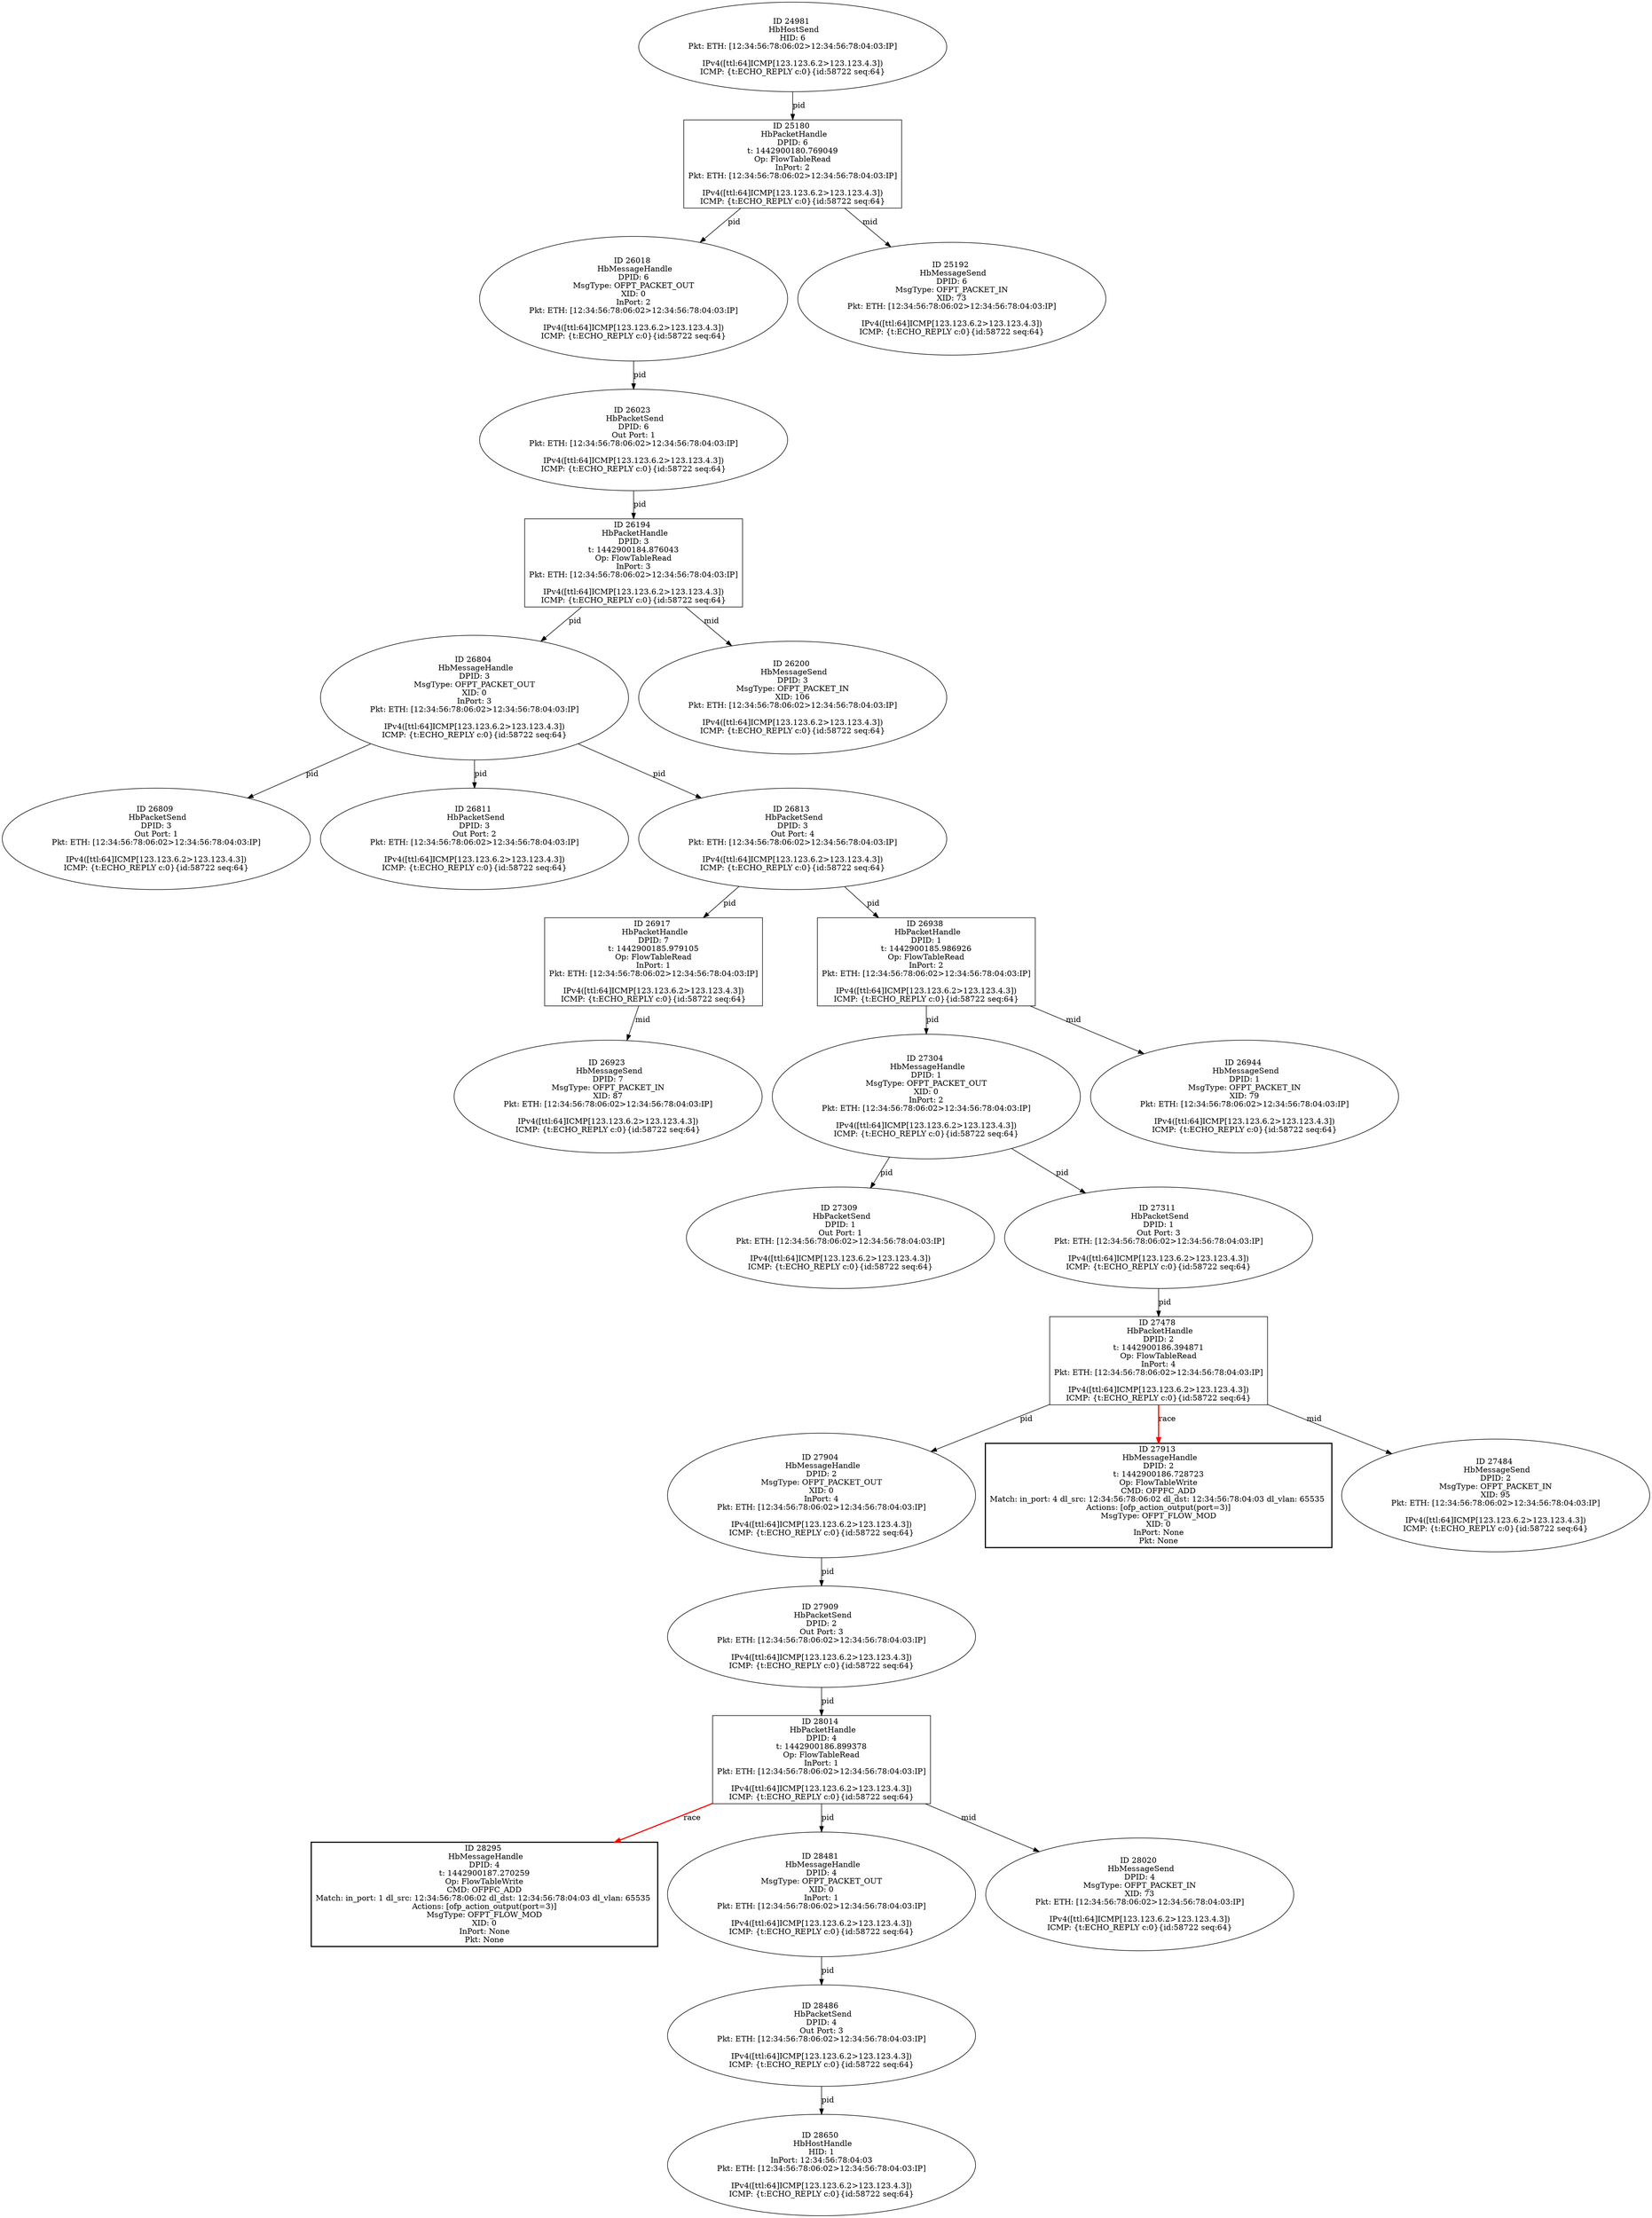 strict digraph G {
27904 [shape=oval, event=<hb_events.HbMessageHandle object at 0x10daf8110>, label="ID 27904 
 HbMessageHandle
DPID: 2
MsgType: OFPT_PACKET_OUT
XID: 0
InPort: 4
Pkt: ETH: [12:34:56:78:06:02>12:34:56:78:04:03:IP]

IPv4([ttl:64]ICMP[123.123.6.2>123.123.4.3])
ICMP: {t:ECHO_REPLY c:0}{id:58722 seq:64}"];
27909 [shape=oval, event=<hb_events.HbPacketSend object at 0x10daf8610>, label="ID 27909 
 HbPacketSend
DPID: 2
Out Port: 3
Pkt: ETH: [12:34:56:78:06:02>12:34:56:78:04:03:IP]

IPv4([ttl:64]ICMP[123.123.6.2>123.123.4.3])
ICMP: {t:ECHO_REPLY c:0}{id:58722 seq:64}"];
28295 [shape=box, style=bold, event=<hb_events.HbMessageHandle object at 0x10dbeffd0>, label="ID 28295 
 HbMessageHandle
DPID: 4
t: 1442900187.270259
Op: FlowTableWrite
CMD: OFPFC_ADD
Match: in_port: 1 dl_src: 12:34:56:78:06:02 dl_dst: 12:34:56:78:04:03 dl_vlan: 65535 
Actions: [ofp_action_output(port=3)]
MsgType: OFPT_FLOW_MOD
XID: 0
InPort: None
Pkt: None"];
27913 [shape=box, style=bold, event=<hb_events.HbMessageHandle object at 0x10daf89d0>, label="ID 27913 
 HbMessageHandle
DPID: 2
t: 1442900186.728723
Op: FlowTableWrite
CMD: OFPFC_ADD
Match: in_port: 4 dl_src: 12:34:56:78:06:02 dl_dst: 12:34:56:78:04:03 dl_vlan: 65535 
Actions: [ofp_action_output(port=3)]
MsgType: OFPT_FLOW_MOD
XID: 0
InPort: None
Pkt: None"];
24981 [shape=oval, event=<hb_events.HbHostSend object at 0x10d4130d0>, label="ID 24981 
 HbHostSend
HID: 6
Pkt: ETH: [12:34:56:78:06:02>12:34:56:78:04:03:IP]

IPv4([ttl:64]ICMP[123.123.6.2>123.123.4.3])
ICMP: {t:ECHO_REPLY c:0}{id:58722 seq:64}"];
26018 [shape=oval, event=<hb_events.HbMessageHandle object at 0x10d7d0290>, label="ID 26018 
 HbMessageHandle
DPID: 6
MsgType: OFPT_PACKET_OUT
XID: 0
InPort: 2
Pkt: ETH: [12:34:56:78:06:02>12:34:56:78:04:03:IP]

IPv4([ttl:64]ICMP[123.123.6.2>123.123.4.3])
ICMP: {t:ECHO_REPLY c:0}{id:58722 seq:64}"];
26917 [shape=box, event=<hb_events.HbPacketHandle object at 0x10d9397d0>, label="ID 26917 
 HbPacketHandle
DPID: 7
t: 1442900185.979105
Op: FlowTableRead
InPort: 1
Pkt: ETH: [12:34:56:78:06:02>12:34:56:78:04:03:IP]

IPv4([ttl:64]ICMP[123.123.6.2>123.123.4.3])
ICMP: {t:ECHO_REPLY c:0}{id:58722 seq:64}"];
26023 [shape=oval, event=<hb_events.HbPacketSend object at 0x10d7d0cd0>, label="ID 26023 
 HbPacketSend
DPID: 6
Out Port: 1
Pkt: ETH: [12:34:56:78:06:02>12:34:56:78:04:03:IP]

IPv4([ttl:64]ICMP[123.123.6.2>123.123.4.3])
ICMP: {t:ECHO_REPLY c:0}{id:58722 seq:64}"];
27304 [shape=oval, event=<hb_events.HbMessageHandle object at 0x10d9d6490>, label="ID 27304 
 HbMessageHandle
DPID: 1
MsgType: OFPT_PACKET_OUT
XID: 0
InPort: 2
Pkt: ETH: [12:34:56:78:06:02>12:34:56:78:04:03:IP]

IPv4([ttl:64]ICMP[123.123.6.2>123.123.4.3])
ICMP: {t:ECHO_REPLY c:0}{id:58722 seq:64}"];
27484 [shape=oval, event=<hb_events.HbMessageSend object at 0x10da1e710>, label="ID 27484 
 HbMessageSend
DPID: 2
MsgType: OFPT_PACKET_IN
XID: 95
Pkt: ETH: [12:34:56:78:06:02>12:34:56:78:04:03:IP]

IPv4([ttl:64]ICMP[123.123.6.2>123.123.4.3])
ICMP: {t:ECHO_REPLY c:0}{id:58722 seq:64}"];
26923 [shape=oval, event=<hb_events.HbMessageSend object at 0x10d93f2d0>, label="ID 26923 
 HbMessageSend
DPID: 7
MsgType: OFPT_PACKET_IN
XID: 87
Pkt: ETH: [12:34:56:78:06:02>12:34:56:78:04:03:IP]

IPv4([ttl:64]ICMP[123.123.6.2>123.123.4.3])
ICMP: {t:ECHO_REPLY c:0}{id:58722 seq:64}"];
27309 [shape=oval, event=<hb_events.HbPacketSend object at 0x10d9d6990>, label="ID 27309 
 HbPacketSend
DPID: 1
Out Port: 1
Pkt: ETH: [12:34:56:78:06:02>12:34:56:78:04:03:IP]

IPv4([ttl:64]ICMP[123.123.6.2>123.123.4.3])
ICMP: {t:ECHO_REPLY c:0}{id:58722 seq:64}"];
27311 [shape=oval, event=<hb_events.HbPacketSend object at 0x10d9d6bd0>, label="ID 27311 
 HbPacketSend
DPID: 1
Out Port: 3
Pkt: ETH: [12:34:56:78:06:02>12:34:56:78:04:03:IP]

IPv4([ttl:64]ICMP[123.123.6.2>123.123.4.3])
ICMP: {t:ECHO_REPLY c:0}{id:58722 seq:64}"];
26804 [shape=oval, event=<hb_events.HbMessageHandle object at 0x10d91d3d0>, label="ID 26804 
 HbMessageHandle
DPID: 3
MsgType: OFPT_PACKET_OUT
XID: 0
InPort: 3
Pkt: ETH: [12:34:56:78:06:02>12:34:56:78:04:03:IP]

IPv4([ttl:64]ICMP[123.123.6.2>123.123.4.3])
ICMP: {t:ECHO_REPLY c:0}{id:58722 seq:64}"];
26809 [shape=oval, event=<hb_events.HbPacketSend object at 0x10d91d8d0>, label="ID 26809 
 HbPacketSend
DPID: 3
Out Port: 1
Pkt: ETH: [12:34:56:78:06:02>12:34:56:78:04:03:IP]

IPv4([ttl:64]ICMP[123.123.6.2>123.123.4.3])
ICMP: {t:ECHO_REPLY c:0}{id:58722 seq:64}"];
26938 [shape=box, event=<hb_events.HbPacketHandle object at 0x10d93fcd0>, label="ID 26938 
 HbPacketHandle
DPID: 1
t: 1442900185.986926
Op: FlowTableRead
InPort: 2
Pkt: ETH: [12:34:56:78:06:02>12:34:56:78:04:03:IP]

IPv4([ttl:64]ICMP[123.123.6.2>123.123.4.3])
ICMP: {t:ECHO_REPLY c:0}{id:58722 seq:64}"];
26811 [shape=oval, event=<hb_events.HbPacketSend object at 0x10d91db10>, label="ID 26811 
 HbPacketSend
DPID: 3
Out Port: 2
Pkt: ETH: [12:34:56:78:06:02>12:34:56:78:04:03:IP]

IPv4([ttl:64]ICMP[123.123.6.2>123.123.4.3])
ICMP: {t:ECHO_REPLY c:0}{id:58722 seq:64}"];
26813 [shape=oval, event=<hb_events.HbPacketSend object at 0x10d91dd50>, label="ID 26813 
 HbPacketSend
DPID: 3
Out Port: 4
Pkt: ETH: [12:34:56:78:06:02>12:34:56:78:04:03:IP]

IPv4([ttl:64]ICMP[123.123.6.2>123.123.4.3])
ICMP: {t:ECHO_REPLY c:0}{id:58722 seq:64}"];
26944 [shape=oval, event=<hb_events.HbMessageSend object at 0x10d946450>, label="ID 26944 
 HbMessageSend
DPID: 1
MsgType: OFPT_PACKET_IN
XID: 79
Pkt: ETH: [12:34:56:78:06:02>12:34:56:78:04:03:IP]

IPv4([ttl:64]ICMP[123.123.6.2>123.123.4.3])
ICMP: {t:ECHO_REPLY c:0}{id:58722 seq:64}"];
28481 [shape=oval, event=<hb_events.HbMessageHandle object at 0x10dc7ec50>, label="ID 28481 
 HbMessageHandle
DPID: 4
MsgType: OFPT_PACKET_OUT
XID: 0
InPort: 1
Pkt: ETH: [12:34:56:78:06:02>12:34:56:78:04:03:IP]

IPv4([ttl:64]ICMP[123.123.6.2>123.123.4.3])
ICMP: {t:ECHO_REPLY c:0}{id:58722 seq:64}"];
28486 [shape=oval, event=<hb_events.HbPacketSend object at 0x10dc7e150>, label="ID 28486 
 HbPacketSend
DPID: 4
Out Port: 3
Pkt: ETH: [12:34:56:78:06:02>12:34:56:78:04:03:IP]

IPv4([ttl:64]ICMP[123.123.6.2>123.123.4.3])
ICMP: {t:ECHO_REPLY c:0}{id:58722 seq:64}"];
26194 [shape=box, event=<hb_events.HbPacketHandle object at 0x10d800e90>, label="ID 26194 
 HbPacketHandle
DPID: 3
t: 1442900184.876043
Op: FlowTableRead
InPort: 3
Pkt: ETH: [12:34:56:78:06:02>12:34:56:78:04:03:IP]

IPv4([ttl:64]ICMP[123.123.6.2>123.123.4.3])
ICMP: {t:ECHO_REPLY c:0}{id:58722 seq:64}"];
27478 [shape=box, event=<hb_events.HbPacketHandle object at 0x10da18c10>, label="ID 27478 
 HbPacketHandle
DPID: 2
t: 1442900186.394871
Op: FlowTableRead
InPort: 4
Pkt: ETH: [12:34:56:78:06:02>12:34:56:78:04:03:IP]

IPv4([ttl:64]ICMP[123.123.6.2>123.123.4.3])
ICMP: {t:ECHO_REPLY c:0}{id:58722 seq:64}"];
26200 [shape=oval, event=<hb_events.HbMessageSend object at 0x10d806690>, label="ID 26200 
 HbMessageSend
DPID: 3
MsgType: OFPT_PACKET_IN
XID: 106
Pkt: ETH: [12:34:56:78:06:02>12:34:56:78:04:03:IP]

IPv4([ttl:64]ICMP[123.123.6.2>123.123.4.3])
ICMP: {t:ECHO_REPLY c:0}{id:58722 seq:64}"];
25180 [shape=box, event=<hb_events.HbPacketHandle object at 0x10d4f6fd0>, label="ID 25180 
 HbPacketHandle
DPID: 6
t: 1442900180.769049
Op: FlowTableRead
InPort: 2
Pkt: ETH: [12:34:56:78:06:02>12:34:56:78:04:03:IP]

IPv4([ttl:64]ICMP[123.123.6.2>123.123.4.3])
ICMP: {t:ECHO_REPLY c:0}{id:58722 seq:64}"];
25192 [shape=oval, event=<hb_events.HbMessageSend object at 0x10d4f6c50>, label="ID 25192 
 HbMessageSend
DPID: 6
MsgType: OFPT_PACKET_IN
XID: 73
Pkt: ETH: [12:34:56:78:06:02>12:34:56:78:04:03:IP]

IPv4([ttl:64]ICMP[123.123.6.2>123.123.4.3])
ICMP: {t:ECHO_REPLY c:0}{id:58722 seq:64}"];
28650 [shape=oval, event=<hb_events.HbHostHandle object at 0x10dd1c1d0>, label="ID 28650 
 HbHostHandle
HID: 1
InPort: 12:34:56:78:04:03
Pkt: ETH: [12:34:56:78:06:02>12:34:56:78:04:03:IP]

IPv4([ttl:64]ICMP[123.123.6.2>123.123.4.3])
ICMP: {t:ECHO_REPLY c:0}{id:58722 seq:64}"];
28014 [shape=box, event=<hb_events.HbPacketHandle object at 0x10db26310>, label="ID 28014 
 HbPacketHandle
DPID: 4
t: 1442900186.899378
Op: FlowTableRead
InPort: 1
Pkt: ETH: [12:34:56:78:06:02>12:34:56:78:04:03:IP]

IPv4([ttl:64]ICMP[123.123.6.2>123.123.4.3])
ICMP: {t:ECHO_REPLY c:0}{id:58722 seq:64}"];
28020 [shape=oval, event=<hb_events.HbMessageSend object at 0x10db26990>, label="ID 28020 
 HbMessageSend
DPID: 4
MsgType: OFPT_PACKET_IN
XID: 73
Pkt: ETH: [12:34:56:78:06:02>12:34:56:78:04:03:IP]

IPv4([ttl:64]ICMP[123.123.6.2>123.123.4.3])
ICMP: {t:ECHO_REPLY c:0}{id:58722 seq:64}"];
27904 -> 27909  [rel=pid, label=pid];
27909 -> 28014  [rel=pid, label=pid];
24981 -> 25180  [rel=pid, label=pid];
26018 -> 26023  [rel=pid, label=pid];
26917 -> 26923  [rel=mid, label=mid];
26023 -> 26194  [rel=pid, label=pid];
27304 -> 27309  [rel=pid, label=pid];
27304 -> 27311  [rel=pid, label=pid];
25180 -> 25192  [rel=mid, label=mid];
25180 -> 26018  [rel=pid, label=pid];
27311 -> 27478  [rel=pid, label=pid];
26804 -> 26809  [rel=pid, label=pid];
26804 -> 26811  [rel=pid, label=pid];
26804 -> 26813  [rel=pid, label=pid];
26938 -> 26944  [rel=mid, label=mid];
26938 -> 27304  [rel=pid, label=pid];
26813 -> 26938  [rel=pid, label=pid];
26813 -> 26917  [rel=pid, label=pid];
28481 -> 28486  [rel=pid, label=pid];
28486 -> 28650  [rel=pid, label=pid];
26194 -> 26200  [rel=mid, label=mid];
26194 -> 26804  [rel=pid, label=pid];
27478 -> 27904  [rel=pid, label=pid];
27478 -> 27913  [harmful=True, color=red, style=bold, rel=race, label=race];
27478 -> 27484  [rel=mid, label=mid];
28014 -> 28481  [rel=pid, label=pid];
28014 -> 28020  [rel=mid, label=mid];
28014 -> 28295  [harmful=True, color=red, style=bold, rel=race, label=race];
}
